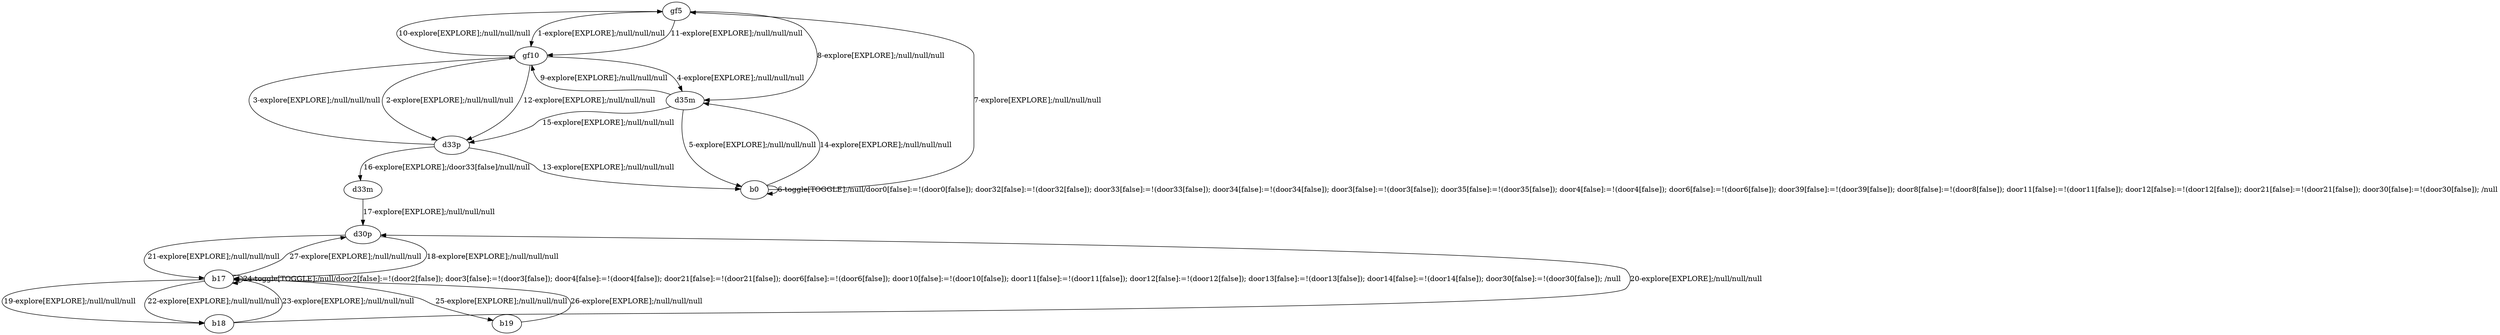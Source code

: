 # Total number of goals covered by this test: 1
# b17 --> b17

digraph g {
"gf5" -> "gf10" [label = "1-explore[EXPLORE];/null/null/null"];
"gf10" -> "d33p" [label = "2-explore[EXPLORE];/null/null/null"];
"d33p" -> "gf10" [label = "3-explore[EXPLORE];/null/null/null"];
"gf10" -> "d35m" [label = "4-explore[EXPLORE];/null/null/null"];
"d35m" -> "b0" [label = "5-explore[EXPLORE];/null/null/null"];
"b0" -> "b0" [label = "6-toggle[TOGGLE];/null/door0[false]:=!(door0[false]); door32[false]:=!(door32[false]); door33[false]:=!(door33[false]); door34[false]:=!(door34[false]); door3[false]:=!(door3[false]); door35[false]:=!(door35[false]); door4[false]:=!(door4[false]); door6[false]:=!(door6[false]); door39[false]:=!(door39[false]); door8[false]:=!(door8[false]); door11[false]:=!(door11[false]); door12[false]:=!(door12[false]); door21[false]:=!(door21[false]); door30[false]:=!(door30[false]); /null"];
"b0" -> "gf5" [label = "7-explore[EXPLORE];/null/null/null"];
"gf5" -> "d35m" [label = "8-explore[EXPLORE];/null/null/null"];
"d35m" -> "gf10" [label = "9-explore[EXPLORE];/null/null/null"];
"gf10" -> "gf5" [label = "10-explore[EXPLORE];/null/null/null"];
"gf5" -> "gf10" [label = "11-explore[EXPLORE];/null/null/null"];
"gf10" -> "d33p" [label = "12-explore[EXPLORE];/null/null/null"];
"d33p" -> "b0" [label = "13-explore[EXPLORE];/null/null/null"];
"b0" -> "d35m" [label = "14-explore[EXPLORE];/null/null/null"];
"d35m" -> "d33p" [label = "15-explore[EXPLORE];/null/null/null"];
"d33p" -> "d33m" [label = "16-explore[EXPLORE];/door33[false]/null/null"];
"d33m" -> "d30p" [label = "17-explore[EXPLORE];/null/null/null"];
"d30p" -> "b17" [label = "18-explore[EXPLORE];/null/null/null"];
"b17" -> "b18" [label = "19-explore[EXPLORE];/null/null/null"];
"b18" -> "d30p" [label = "20-explore[EXPLORE];/null/null/null"];
"d30p" -> "b17" [label = "21-explore[EXPLORE];/null/null/null"];
"b17" -> "b18" [label = "22-explore[EXPLORE];/null/null/null"];
"b18" -> "b17" [label = "23-explore[EXPLORE];/null/null/null"];
"b17" -> "b17" [label = "24-toggle[TOGGLE];/null/door2[false]:=!(door2[false]); door3[false]:=!(door3[false]); door4[false]:=!(door4[false]); door21[false]:=!(door21[false]); door6[false]:=!(door6[false]); door10[false]:=!(door10[false]); door11[false]:=!(door11[false]); door12[false]:=!(door12[false]); door13[false]:=!(door13[false]); door14[false]:=!(door14[false]); door30[false]:=!(door30[false]); /null"];
"b17" -> "b19" [label = "25-explore[EXPLORE];/null/null/null"];
"b19" -> "b17" [label = "26-explore[EXPLORE];/null/null/null"];
"b17" -> "d30p" [label = "27-explore[EXPLORE];/null/null/null"];
}